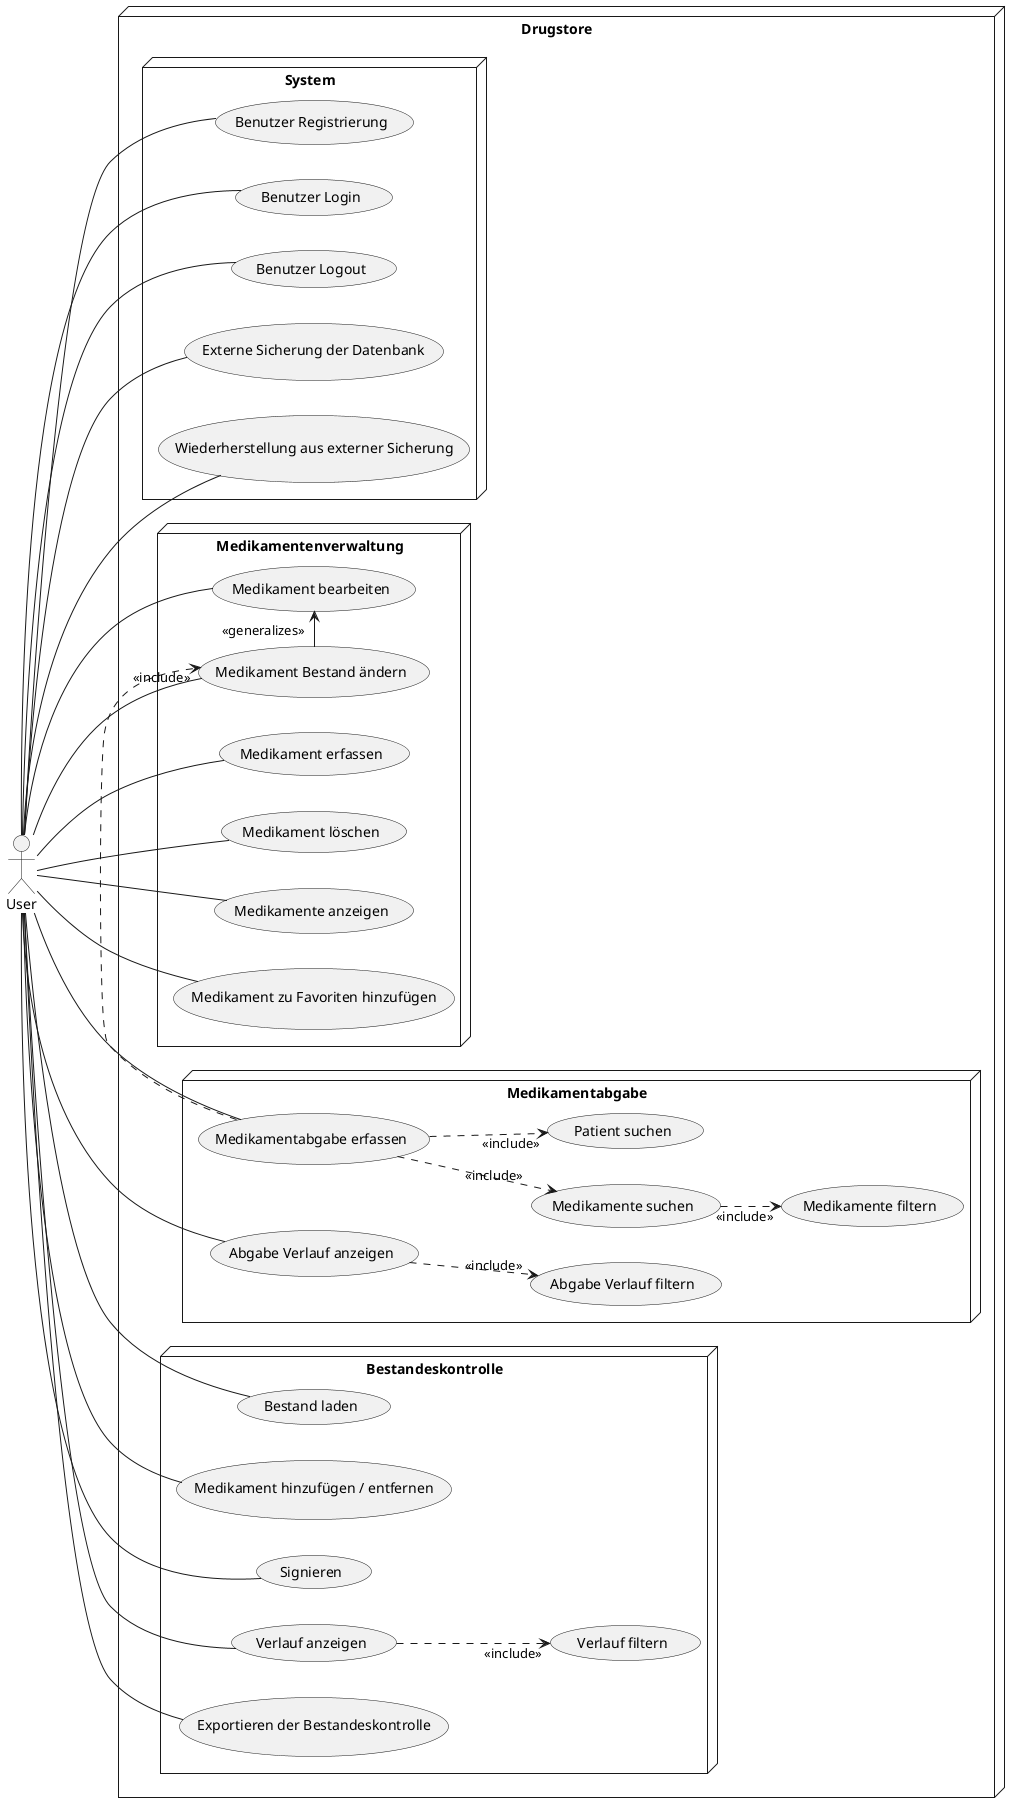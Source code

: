 ﻿@startuml usecase-overview
left to right direction
node Drugstore {

    node System {
        usecase "Benutzer Registrierung" as UC11
        usecase "Benutzer Login" as UC12
        usecase "Benutzer Logout" as UC13
        usecase "Externe Sicherung der Datenbank" as UC14
        usecase "Wiederherstellung aus externer Sicherung" as UC15
    }

    node Medikamentenverwaltung {
        usecase "Medikament erfassen" as UC21
        usecase "Medikament bearbeiten" as UC22
        usecase "Medikament löschen" as UC23
        usecase "Medikamente anzeigen" as UC24
        usecase "Medikament Bestand ändern" as UC25
        usecase "Medikament zu Favoriten hinzufügen" as UC26
    }

    node Medikamentabgabe {
        usecase "Medikamentabgabe erfassen" as UC31
        usecase "Medikamente suchen" as UC32
        usecase "Medikamente filtern" as UC33
        usecase "Patient suchen" as UC34
        usecase "Abgabe Verlauf anzeigen" as UC35
        usecase "Abgabe Verlauf filtern" as UC36
    }

    node Bestandeskontrolle {
        usecase "Bestand laden" as UC41
        usecase "Medikament hinzufügen / entfernen" as UC42
        usecase "Signieren" as UC43
        usecase "Verlauf anzeigen" as UC44
        usecase "Verlauf filtern" as UC45
        usecase "Exportieren der Bestandeskontrolle" as UC46
    }
}


:User: - UC11
:User: - UC12
:User: - UC13
:User: - UC14
:User: - UC15

:User: -- UC21
:User: -- UC22
:User: -- UC23
:User: -- UC24
:User: -- UC25
:User: -- UC26

:User: --- UC31
:User: --- UC35

:User: --- UC41
:User: --- UC42
:User: --- UC43
:User: --- UC44
:User: --- UC46

UC22 <- "<<generalizes>>" UC25

UC31 .> "<<include>>" UC25

UC31 ..> "<<include>>" UC32
UC31 ..> "<<include>>" UC34
UC32 ..> "<<include>>" UC33
UC35 ..> "<<include>>" UC36

UC44 ..> "<<include>>" UC45

@enduml